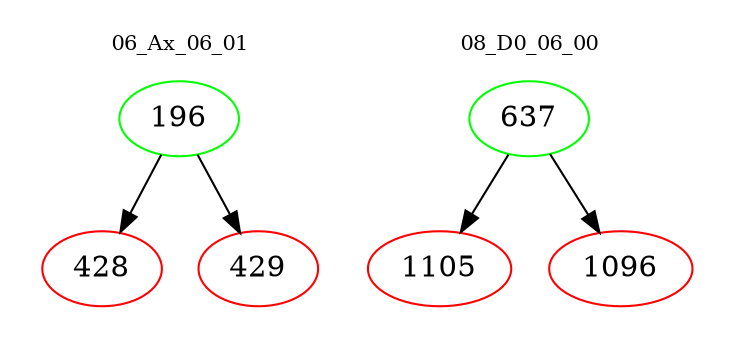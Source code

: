 digraph{
subgraph cluster_0 {
color = white
label = "06_Ax_06_01";
fontsize=10;
T0_196 [label="196", color="green"]
T0_196 -> T0_428 [color="black"]
T0_428 [label="428", color="red"]
T0_196 -> T0_429 [color="black"]
T0_429 [label="429", color="red"]
}
subgraph cluster_1 {
color = white
label = "08_D0_06_00";
fontsize=10;
T1_637 [label="637", color="green"]
T1_637 -> T1_1105 [color="black"]
T1_1105 [label="1105", color="red"]
T1_637 -> T1_1096 [color="black"]
T1_1096 [label="1096", color="red"]
}
}
